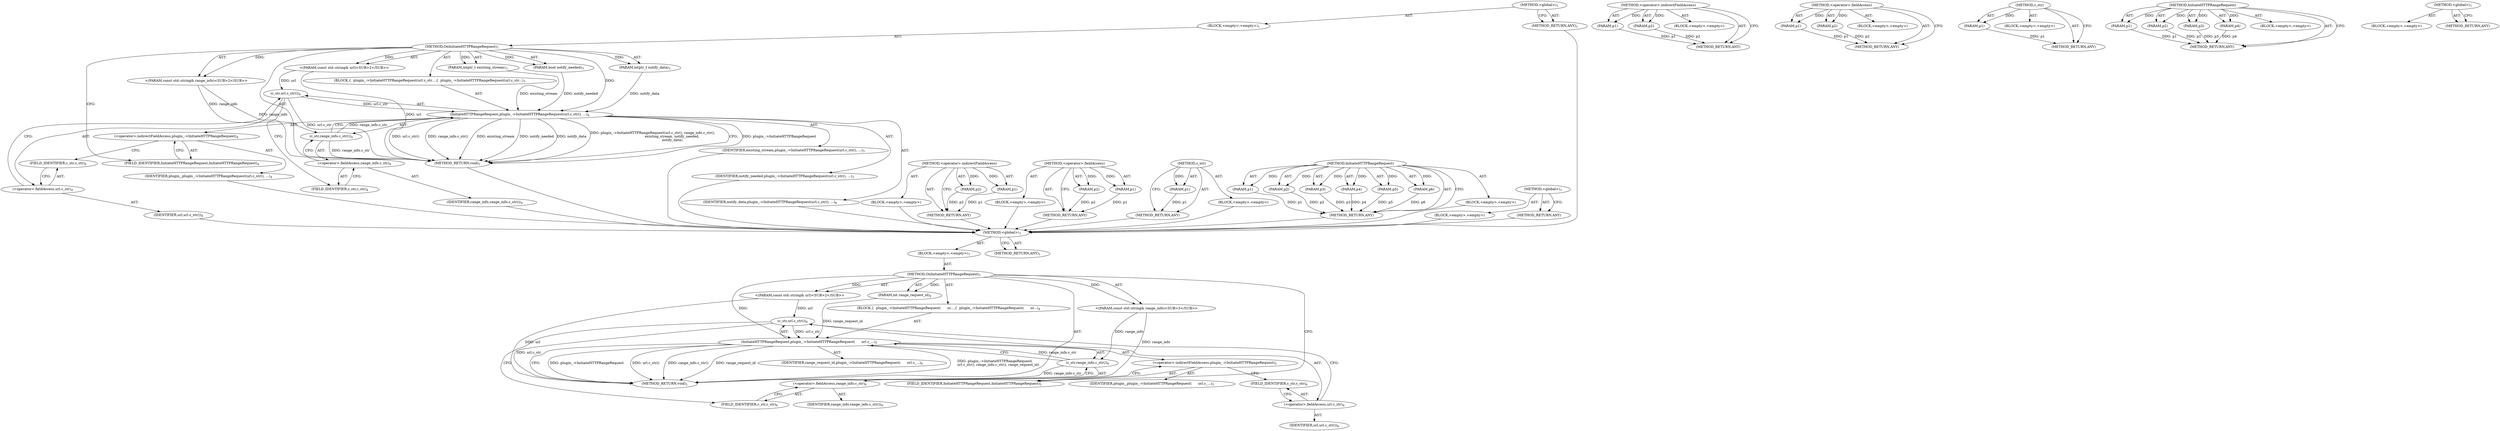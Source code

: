 digraph "&lt;global&gt;" {
vulnerable_6 [label=<(METHOD,&lt;global&gt;)<SUB>1</SUB>>];
vulnerable_7 [label=<(BLOCK,&lt;empty&gt;,&lt;empty&gt;)<SUB>1</SUB>>];
vulnerable_8 [label=<(METHOD,OnInitiateHTTPRangeRequest)<SUB>1</SUB>>];
vulnerable_9 [label="<(PARAM,const std::string&amp; url)<SUB>2</SUB>>"];
vulnerable_10 [label="<(PARAM,const std::string&amp; range_info)<SUB>2</SUB>>"];
vulnerable_11 [label=<(PARAM,intptr_t existing_stream)<SUB>3</SUB>>];
vulnerable_12 [label=<(PARAM,bool notify_needed)<SUB>3</SUB>>];
vulnerable_13 [label=<(PARAM,intptr_t notify_data)<SUB>3</SUB>>];
vulnerable_14 [label=<(BLOCK,{
  plugin_-&gt;InitiateHTTPRangeRequest(url.c_str...,{
  plugin_-&gt;InitiateHTTPRangeRequest(url.c_str...)<SUB>3</SUB>>];
vulnerable_15 [label=<(InitiateHTTPRangeRequest,plugin_-&gt;InitiateHTTPRangeRequest(url.c_str(), ...)<SUB>4</SUB>>];
vulnerable_16 [label=<(&lt;operator&gt;.indirectFieldAccess,plugin_-&gt;InitiateHTTPRangeRequest)<SUB>4</SUB>>];
vulnerable_17 [label=<(IDENTIFIER,plugin_,plugin_-&gt;InitiateHTTPRangeRequest(url.c_str(), ...)<SUB>4</SUB>>];
vulnerable_18 [label=<(FIELD_IDENTIFIER,InitiateHTTPRangeRequest,InitiateHTTPRangeRequest)<SUB>4</SUB>>];
vulnerable_19 [label=<(c_str,url.c_str())<SUB>4</SUB>>];
vulnerable_20 [label=<(&lt;operator&gt;.fieldAccess,url.c_str)<SUB>4</SUB>>];
vulnerable_21 [label=<(IDENTIFIER,url,url.c_str())<SUB>4</SUB>>];
vulnerable_22 [label=<(FIELD_IDENTIFIER,c_str,c_str)<SUB>4</SUB>>];
vulnerable_23 [label=<(c_str,range_info.c_str())<SUB>4</SUB>>];
vulnerable_24 [label=<(&lt;operator&gt;.fieldAccess,range_info.c_str)<SUB>4</SUB>>];
vulnerable_25 [label=<(IDENTIFIER,range_info,range_info.c_str())<SUB>4</SUB>>];
vulnerable_26 [label=<(FIELD_IDENTIFIER,c_str,c_str)<SUB>4</SUB>>];
vulnerable_27 [label=<(IDENTIFIER,existing_stream,plugin_-&gt;InitiateHTTPRangeRequest(url.c_str(), ...)<SUB>5</SUB>>];
vulnerable_28 [label=<(IDENTIFIER,notify_needed,plugin_-&gt;InitiateHTTPRangeRequest(url.c_str(), ...)<SUB>5</SUB>>];
vulnerable_29 [label=<(IDENTIFIER,notify_data,plugin_-&gt;InitiateHTTPRangeRequest(url.c_str(), ...)<SUB>6</SUB>>];
vulnerable_30 [label=<(METHOD_RETURN,void)<SUB>1</SUB>>];
vulnerable_32 [label=<(METHOD_RETURN,ANY)<SUB>1</SUB>>];
vulnerable_60 [label=<(METHOD,&lt;operator&gt;.indirectFieldAccess)>];
vulnerable_61 [label=<(PARAM,p1)>];
vulnerable_62 [label=<(PARAM,p2)>];
vulnerable_63 [label=<(BLOCK,&lt;empty&gt;,&lt;empty&gt;)>];
vulnerable_64 [label=<(METHOD_RETURN,ANY)>];
vulnerable_69 [label=<(METHOD,&lt;operator&gt;.fieldAccess)>];
vulnerable_70 [label=<(PARAM,p1)>];
vulnerable_71 [label=<(PARAM,p2)>];
vulnerable_72 [label=<(BLOCK,&lt;empty&gt;,&lt;empty&gt;)>];
vulnerable_73 [label=<(METHOD_RETURN,ANY)>];
vulnerable_65 [label=<(METHOD,c_str)>];
vulnerable_66 [label=<(PARAM,p1)>];
vulnerable_67 [label=<(BLOCK,&lt;empty&gt;,&lt;empty&gt;)>];
vulnerable_68 [label=<(METHOD_RETURN,ANY)>];
vulnerable_51 [label=<(METHOD,InitiateHTTPRangeRequest)>];
vulnerable_52 [label=<(PARAM,p1)>];
vulnerable_53 [label=<(PARAM,p2)>];
vulnerable_54 [label=<(PARAM,p3)>];
vulnerable_55 [label=<(PARAM,p4)>];
vulnerable_56 [label=<(PARAM,p5)>];
vulnerable_57 [label=<(PARAM,p6)>];
vulnerable_58 [label=<(BLOCK,&lt;empty&gt;,&lt;empty&gt;)>];
vulnerable_59 [label=<(METHOD_RETURN,ANY)>];
vulnerable_45 [label=<(METHOD,&lt;global&gt;)<SUB>1</SUB>>];
vulnerable_46 [label=<(BLOCK,&lt;empty&gt;,&lt;empty&gt;)>];
vulnerable_47 [label=<(METHOD_RETURN,ANY)>];
fixed_6 [label=<(METHOD,&lt;global&gt;)<SUB>1</SUB>>];
fixed_7 [label=<(BLOCK,&lt;empty&gt;,&lt;empty&gt;)<SUB>1</SUB>>];
fixed_8 [label=<(METHOD,OnInitiateHTTPRangeRequest)<SUB>1</SUB>>];
fixed_9 [label="<(PARAM,const std::string&amp; url)<SUB>2</SUB>>"];
fixed_10 [label="<(PARAM,const std::string&amp; range_info)<SUB>3</SUB>>"];
fixed_11 [label=<(PARAM,int range_request_id)<SUB>4</SUB>>];
fixed_12 [label=<(BLOCK,{
  plugin_-&gt;InitiateHTTPRangeRequest(
      ur...,{
  plugin_-&gt;InitiateHTTPRangeRequest(
      ur...)<SUB>4</SUB>>];
fixed_13 [label=<(InitiateHTTPRangeRequest,plugin_-&gt;InitiateHTTPRangeRequest(
      url.c_...)<SUB>5</SUB>>];
fixed_14 [label=<(&lt;operator&gt;.indirectFieldAccess,plugin_-&gt;InitiateHTTPRangeRequest)<SUB>5</SUB>>];
fixed_15 [label=<(IDENTIFIER,plugin_,plugin_-&gt;InitiateHTTPRangeRequest(
      url.c_...)<SUB>5</SUB>>];
fixed_16 [label=<(FIELD_IDENTIFIER,InitiateHTTPRangeRequest,InitiateHTTPRangeRequest)<SUB>5</SUB>>];
fixed_17 [label=<(c_str,url.c_str())<SUB>6</SUB>>];
fixed_18 [label=<(&lt;operator&gt;.fieldAccess,url.c_str)<SUB>6</SUB>>];
fixed_19 [label=<(IDENTIFIER,url,url.c_str())<SUB>6</SUB>>];
fixed_20 [label=<(FIELD_IDENTIFIER,c_str,c_str)<SUB>6</SUB>>];
fixed_21 [label=<(c_str,range_info.c_str())<SUB>6</SUB>>];
fixed_22 [label=<(&lt;operator&gt;.fieldAccess,range_info.c_str)<SUB>6</SUB>>];
fixed_23 [label=<(IDENTIFIER,range_info,range_info.c_str())<SUB>6</SUB>>];
fixed_24 [label=<(FIELD_IDENTIFIER,c_str,c_str)<SUB>6</SUB>>];
fixed_25 [label=<(IDENTIFIER,range_request_id,plugin_-&gt;InitiateHTTPRangeRequest(
      url.c_...)<SUB>6</SUB>>];
fixed_26 [label=<(METHOD_RETURN,void)<SUB>1</SUB>>];
fixed_28 [label=<(METHOD_RETURN,ANY)<SUB>1</SUB>>];
fixed_52 [label=<(METHOD,&lt;operator&gt;.indirectFieldAccess)>];
fixed_53 [label=<(PARAM,p1)>];
fixed_54 [label=<(PARAM,p2)>];
fixed_55 [label=<(BLOCK,&lt;empty&gt;,&lt;empty&gt;)>];
fixed_56 [label=<(METHOD_RETURN,ANY)>];
fixed_61 [label=<(METHOD,&lt;operator&gt;.fieldAccess)>];
fixed_62 [label=<(PARAM,p1)>];
fixed_63 [label=<(PARAM,p2)>];
fixed_64 [label=<(BLOCK,&lt;empty&gt;,&lt;empty&gt;)>];
fixed_65 [label=<(METHOD_RETURN,ANY)>];
fixed_57 [label=<(METHOD,c_str)>];
fixed_58 [label=<(PARAM,p1)>];
fixed_59 [label=<(BLOCK,&lt;empty&gt;,&lt;empty&gt;)>];
fixed_60 [label=<(METHOD_RETURN,ANY)>];
fixed_45 [label=<(METHOD,InitiateHTTPRangeRequest)>];
fixed_46 [label=<(PARAM,p1)>];
fixed_47 [label=<(PARAM,p2)>];
fixed_48 [label=<(PARAM,p3)>];
fixed_49 [label=<(PARAM,p4)>];
fixed_50 [label=<(BLOCK,&lt;empty&gt;,&lt;empty&gt;)>];
fixed_51 [label=<(METHOD_RETURN,ANY)>];
fixed_39 [label=<(METHOD,&lt;global&gt;)<SUB>1</SUB>>];
fixed_40 [label=<(BLOCK,&lt;empty&gt;,&lt;empty&gt;)>];
fixed_41 [label=<(METHOD_RETURN,ANY)>];
vulnerable_6 -> vulnerable_7  [key=0, label="AST: "];
vulnerable_6 -> vulnerable_32  [key=0, label="AST: "];
vulnerable_6 -> vulnerable_32  [key=1, label="CFG: "];
vulnerable_7 -> vulnerable_8  [key=0, label="AST: "];
vulnerable_8 -> vulnerable_9  [key=0, label="AST: "];
vulnerable_8 -> vulnerable_9  [key=1, label="DDG: "];
vulnerable_8 -> vulnerable_10  [key=0, label="AST: "];
vulnerable_8 -> vulnerable_10  [key=1, label="DDG: "];
vulnerable_8 -> vulnerable_11  [key=0, label="AST: "];
vulnerable_8 -> vulnerable_11  [key=1, label="DDG: "];
vulnerable_8 -> vulnerable_12  [key=0, label="AST: "];
vulnerable_8 -> vulnerable_12  [key=1, label="DDG: "];
vulnerable_8 -> vulnerable_13  [key=0, label="AST: "];
vulnerable_8 -> vulnerable_13  [key=1, label="DDG: "];
vulnerable_8 -> vulnerable_14  [key=0, label="AST: "];
vulnerable_8 -> vulnerable_30  [key=0, label="AST: "];
vulnerable_8 -> vulnerable_18  [key=0, label="CFG: "];
vulnerable_8 -> vulnerable_15  [key=0, label="DDG: "];
vulnerable_9 -> vulnerable_30  [key=0, label="DDG: url"];
vulnerable_9 -> vulnerable_19  [key=0, label="DDG: url"];
vulnerable_10 -> vulnerable_30  [key=0, label="DDG: range_info"];
vulnerable_10 -> vulnerable_23  [key=0, label="DDG: range_info"];
vulnerable_11 -> vulnerable_15  [key=0, label="DDG: existing_stream"];
vulnerable_12 -> vulnerable_15  [key=0, label="DDG: notify_needed"];
vulnerable_13 -> vulnerable_15  [key=0, label="DDG: notify_data"];
vulnerable_14 -> vulnerable_15  [key=0, label="AST: "];
vulnerable_15 -> vulnerable_16  [key=0, label="AST: "];
vulnerable_15 -> vulnerable_19  [key=0, label="AST: "];
vulnerable_15 -> vulnerable_23  [key=0, label="AST: "];
vulnerable_15 -> vulnerable_27  [key=0, label="AST: "];
vulnerable_15 -> vulnerable_28  [key=0, label="AST: "];
vulnerable_15 -> vulnerable_29  [key=0, label="AST: "];
vulnerable_15 -> vulnerable_30  [key=0, label="CFG: "];
vulnerable_15 -> vulnerable_30  [key=1, label="DDG: plugin_-&gt;InitiateHTTPRangeRequest"];
vulnerable_15 -> vulnerable_30  [key=2, label="DDG: url.c_str()"];
vulnerable_15 -> vulnerable_30  [key=3, label="DDG: range_info.c_str()"];
vulnerable_15 -> vulnerable_30  [key=4, label="DDG: existing_stream"];
vulnerable_15 -> vulnerable_30  [key=5, label="DDG: notify_needed"];
vulnerable_15 -> vulnerable_30  [key=6, label="DDG: notify_data"];
vulnerable_15 -> vulnerable_30  [key=7, label="DDG: plugin_-&gt;InitiateHTTPRangeRequest(url.c_str(), range_info.c_str(),
                                    existing_stream, notify_needed,
                                    notify_data)"];
vulnerable_16 -> vulnerable_17  [key=0, label="AST: "];
vulnerable_16 -> vulnerable_18  [key=0, label="AST: "];
vulnerable_16 -> vulnerable_22  [key=0, label="CFG: "];
vulnerable_17 -> fixed_6  [key=0];
vulnerable_18 -> vulnerable_16  [key=0, label="CFG: "];
vulnerable_19 -> vulnerable_20  [key=0, label="AST: "];
vulnerable_19 -> vulnerable_26  [key=0, label="CFG: "];
vulnerable_19 -> vulnerable_30  [key=0, label="DDG: url.c_str"];
vulnerable_19 -> vulnerable_15  [key=0, label="DDG: url.c_str"];
vulnerable_20 -> vulnerable_21  [key=0, label="AST: "];
vulnerable_20 -> vulnerable_22  [key=0, label="AST: "];
vulnerable_20 -> vulnerable_19  [key=0, label="CFG: "];
vulnerable_21 -> fixed_6  [key=0];
vulnerable_22 -> vulnerable_20  [key=0, label="CFG: "];
vulnerable_23 -> vulnerable_24  [key=0, label="AST: "];
vulnerable_23 -> vulnerable_15  [key=0, label="CFG: "];
vulnerable_23 -> vulnerable_15  [key=1, label="DDG: range_info.c_str"];
vulnerable_23 -> vulnerable_30  [key=0, label="DDG: range_info.c_str"];
vulnerable_24 -> vulnerable_25  [key=0, label="AST: "];
vulnerable_24 -> vulnerable_26  [key=0, label="AST: "];
vulnerable_24 -> vulnerable_23  [key=0, label="CFG: "];
vulnerable_25 -> fixed_6  [key=0];
vulnerable_26 -> vulnerable_24  [key=0, label="CFG: "];
vulnerable_27 -> fixed_6  [key=0];
vulnerable_28 -> fixed_6  [key=0];
vulnerable_29 -> fixed_6  [key=0];
vulnerable_30 -> fixed_6  [key=0];
vulnerable_32 -> fixed_6  [key=0];
vulnerable_60 -> vulnerable_61  [key=0, label="AST: "];
vulnerable_60 -> vulnerable_61  [key=1, label="DDG: "];
vulnerable_60 -> vulnerable_63  [key=0, label="AST: "];
vulnerable_60 -> vulnerable_62  [key=0, label="AST: "];
vulnerable_60 -> vulnerable_62  [key=1, label="DDG: "];
vulnerable_60 -> vulnerable_64  [key=0, label="AST: "];
vulnerable_60 -> vulnerable_64  [key=1, label="CFG: "];
vulnerable_61 -> vulnerable_64  [key=0, label="DDG: p1"];
vulnerable_62 -> vulnerable_64  [key=0, label="DDG: p2"];
vulnerable_63 -> fixed_6  [key=0];
vulnerable_64 -> fixed_6  [key=0];
vulnerable_69 -> vulnerable_70  [key=0, label="AST: "];
vulnerable_69 -> vulnerable_70  [key=1, label="DDG: "];
vulnerable_69 -> vulnerable_72  [key=0, label="AST: "];
vulnerable_69 -> vulnerable_71  [key=0, label="AST: "];
vulnerable_69 -> vulnerable_71  [key=1, label="DDG: "];
vulnerable_69 -> vulnerable_73  [key=0, label="AST: "];
vulnerable_69 -> vulnerable_73  [key=1, label="CFG: "];
vulnerable_70 -> vulnerable_73  [key=0, label="DDG: p1"];
vulnerable_71 -> vulnerable_73  [key=0, label="DDG: p2"];
vulnerable_72 -> fixed_6  [key=0];
vulnerable_73 -> fixed_6  [key=0];
vulnerable_65 -> vulnerable_66  [key=0, label="AST: "];
vulnerable_65 -> vulnerable_66  [key=1, label="DDG: "];
vulnerable_65 -> vulnerable_67  [key=0, label="AST: "];
vulnerable_65 -> vulnerable_68  [key=0, label="AST: "];
vulnerable_65 -> vulnerable_68  [key=1, label="CFG: "];
vulnerable_66 -> vulnerable_68  [key=0, label="DDG: p1"];
vulnerable_67 -> fixed_6  [key=0];
vulnerable_68 -> fixed_6  [key=0];
vulnerable_51 -> vulnerable_52  [key=0, label="AST: "];
vulnerable_51 -> vulnerable_52  [key=1, label="DDG: "];
vulnerable_51 -> vulnerable_58  [key=0, label="AST: "];
vulnerable_51 -> vulnerable_53  [key=0, label="AST: "];
vulnerable_51 -> vulnerable_53  [key=1, label="DDG: "];
vulnerable_51 -> vulnerable_59  [key=0, label="AST: "];
vulnerable_51 -> vulnerable_59  [key=1, label="CFG: "];
vulnerable_51 -> vulnerable_54  [key=0, label="AST: "];
vulnerable_51 -> vulnerable_54  [key=1, label="DDG: "];
vulnerable_51 -> vulnerable_55  [key=0, label="AST: "];
vulnerable_51 -> vulnerable_55  [key=1, label="DDG: "];
vulnerable_51 -> vulnerable_56  [key=0, label="AST: "];
vulnerable_51 -> vulnerable_56  [key=1, label="DDG: "];
vulnerable_51 -> vulnerable_57  [key=0, label="AST: "];
vulnerable_51 -> vulnerable_57  [key=1, label="DDG: "];
vulnerable_52 -> vulnerable_59  [key=0, label="DDG: p1"];
vulnerable_53 -> vulnerable_59  [key=0, label="DDG: p2"];
vulnerable_54 -> vulnerable_59  [key=0, label="DDG: p3"];
vulnerable_55 -> vulnerable_59  [key=0, label="DDG: p4"];
vulnerable_56 -> vulnerable_59  [key=0, label="DDG: p5"];
vulnerable_57 -> vulnerable_59  [key=0, label="DDG: p6"];
vulnerable_58 -> fixed_6  [key=0];
vulnerable_59 -> fixed_6  [key=0];
vulnerable_45 -> vulnerable_46  [key=0, label="AST: "];
vulnerable_45 -> vulnerable_47  [key=0, label="AST: "];
vulnerable_45 -> vulnerable_47  [key=1, label="CFG: "];
vulnerable_46 -> fixed_6  [key=0];
vulnerable_47 -> fixed_6  [key=0];
fixed_6 -> fixed_7  [key=0, label="AST: "];
fixed_6 -> fixed_28  [key=0, label="AST: "];
fixed_6 -> fixed_28  [key=1, label="CFG: "];
fixed_7 -> fixed_8  [key=0, label="AST: "];
fixed_8 -> fixed_9  [key=0, label="AST: "];
fixed_8 -> fixed_9  [key=1, label="DDG: "];
fixed_8 -> fixed_10  [key=0, label="AST: "];
fixed_8 -> fixed_10  [key=1, label="DDG: "];
fixed_8 -> fixed_11  [key=0, label="AST: "];
fixed_8 -> fixed_11  [key=1, label="DDG: "];
fixed_8 -> fixed_12  [key=0, label="AST: "];
fixed_8 -> fixed_26  [key=0, label="AST: "];
fixed_8 -> fixed_16  [key=0, label="CFG: "];
fixed_8 -> fixed_13  [key=0, label="DDG: "];
fixed_9 -> fixed_26  [key=0, label="DDG: url"];
fixed_9 -> fixed_17  [key=0, label="DDG: url"];
fixed_10 -> fixed_26  [key=0, label="DDG: range_info"];
fixed_10 -> fixed_21  [key=0, label="DDG: range_info"];
fixed_11 -> fixed_13  [key=0, label="DDG: range_request_id"];
fixed_12 -> fixed_13  [key=0, label="AST: "];
fixed_13 -> fixed_14  [key=0, label="AST: "];
fixed_13 -> fixed_17  [key=0, label="AST: "];
fixed_13 -> fixed_21  [key=0, label="AST: "];
fixed_13 -> fixed_25  [key=0, label="AST: "];
fixed_13 -> fixed_26  [key=0, label="CFG: "];
fixed_13 -> fixed_26  [key=1, label="DDG: plugin_-&gt;InitiateHTTPRangeRequest"];
fixed_13 -> fixed_26  [key=2, label="DDG: url.c_str()"];
fixed_13 -> fixed_26  [key=3, label="DDG: range_info.c_str()"];
fixed_13 -> fixed_26  [key=4, label="DDG: range_request_id"];
fixed_13 -> fixed_26  [key=5, label="DDG: plugin_-&gt;InitiateHTTPRangeRequest(
      url.c_str(), range_info.c_str(), range_request_id)"];
fixed_14 -> fixed_15  [key=0, label="AST: "];
fixed_14 -> fixed_16  [key=0, label="AST: "];
fixed_14 -> fixed_20  [key=0, label="CFG: "];
fixed_16 -> fixed_14  [key=0, label="CFG: "];
fixed_17 -> fixed_18  [key=0, label="AST: "];
fixed_17 -> fixed_24  [key=0, label="CFG: "];
fixed_17 -> fixed_26  [key=0, label="DDG: url.c_str"];
fixed_17 -> fixed_13  [key=0, label="DDG: url.c_str"];
fixed_18 -> fixed_19  [key=0, label="AST: "];
fixed_18 -> fixed_20  [key=0, label="AST: "];
fixed_18 -> fixed_17  [key=0, label="CFG: "];
fixed_20 -> fixed_18  [key=0, label="CFG: "];
fixed_21 -> fixed_22  [key=0, label="AST: "];
fixed_21 -> fixed_13  [key=0, label="CFG: "];
fixed_21 -> fixed_13  [key=1, label="DDG: range_info.c_str"];
fixed_21 -> fixed_26  [key=0, label="DDG: range_info.c_str"];
fixed_22 -> fixed_23  [key=0, label="AST: "];
fixed_22 -> fixed_24  [key=0, label="AST: "];
fixed_22 -> fixed_21  [key=0, label="CFG: "];
fixed_24 -> fixed_22  [key=0, label="CFG: "];
fixed_52 -> fixed_53  [key=0, label="AST: "];
fixed_52 -> fixed_53  [key=1, label="DDG: "];
fixed_52 -> fixed_55  [key=0, label="AST: "];
fixed_52 -> fixed_54  [key=0, label="AST: "];
fixed_52 -> fixed_54  [key=1, label="DDG: "];
fixed_52 -> fixed_56  [key=0, label="AST: "];
fixed_52 -> fixed_56  [key=1, label="CFG: "];
fixed_53 -> fixed_56  [key=0, label="DDG: p1"];
fixed_54 -> fixed_56  [key=0, label="DDG: p2"];
fixed_61 -> fixed_62  [key=0, label="AST: "];
fixed_61 -> fixed_62  [key=1, label="DDG: "];
fixed_61 -> fixed_64  [key=0, label="AST: "];
fixed_61 -> fixed_63  [key=0, label="AST: "];
fixed_61 -> fixed_63  [key=1, label="DDG: "];
fixed_61 -> fixed_65  [key=0, label="AST: "];
fixed_61 -> fixed_65  [key=1, label="CFG: "];
fixed_62 -> fixed_65  [key=0, label="DDG: p1"];
fixed_63 -> fixed_65  [key=0, label="DDG: p2"];
fixed_57 -> fixed_58  [key=0, label="AST: "];
fixed_57 -> fixed_58  [key=1, label="DDG: "];
fixed_57 -> fixed_59  [key=0, label="AST: "];
fixed_57 -> fixed_60  [key=0, label="AST: "];
fixed_57 -> fixed_60  [key=1, label="CFG: "];
fixed_58 -> fixed_60  [key=0, label="DDG: p1"];
fixed_45 -> fixed_46  [key=0, label="AST: "];
fixed_45 -> fixed_46  [key=1, label="DDG: "];
fixed_45 -> fixed_50  [key=0, label="AST: "];
fixed_45 -> fixed_47  [key=0, label="AST: "];
fixed_45 -> fixed_47  [key=1, label="DDG: "];
fixed_45 -> fixed_51  [key=0, label="AST: "];
fixed_45 -> fixed_51  [key=1, label="CFG: "];
fixed_45 -> fixed_48  [key=0, label="AST: "];
fixed_45 -> fixed_48  [key=1, label="DDG: "];
fixed_45 -> fixed_49  [key=0, label="AST: "];
fixed_45 -> fixed_49  [key=1, label="DDG: "];
fixed_46 -> fixed_51  [key=0, label="DDG: p1"];
fixed_47 -> fixed_51  [key=0, label="DDG: p2"];
fixed_48 -> fixed_51  [key=0, label="DDG: p3"];
fixed_49 -> fixed_51  [key=0, label="DDG: p4"];
fixed_39 -> fixed_40  [key=0, label="AST: "];
fixed_39 -> fixed_41  [key=0, label="AST: "];
fixed_39 -> fixed_41  [key=1, label="CFG: "];
}
